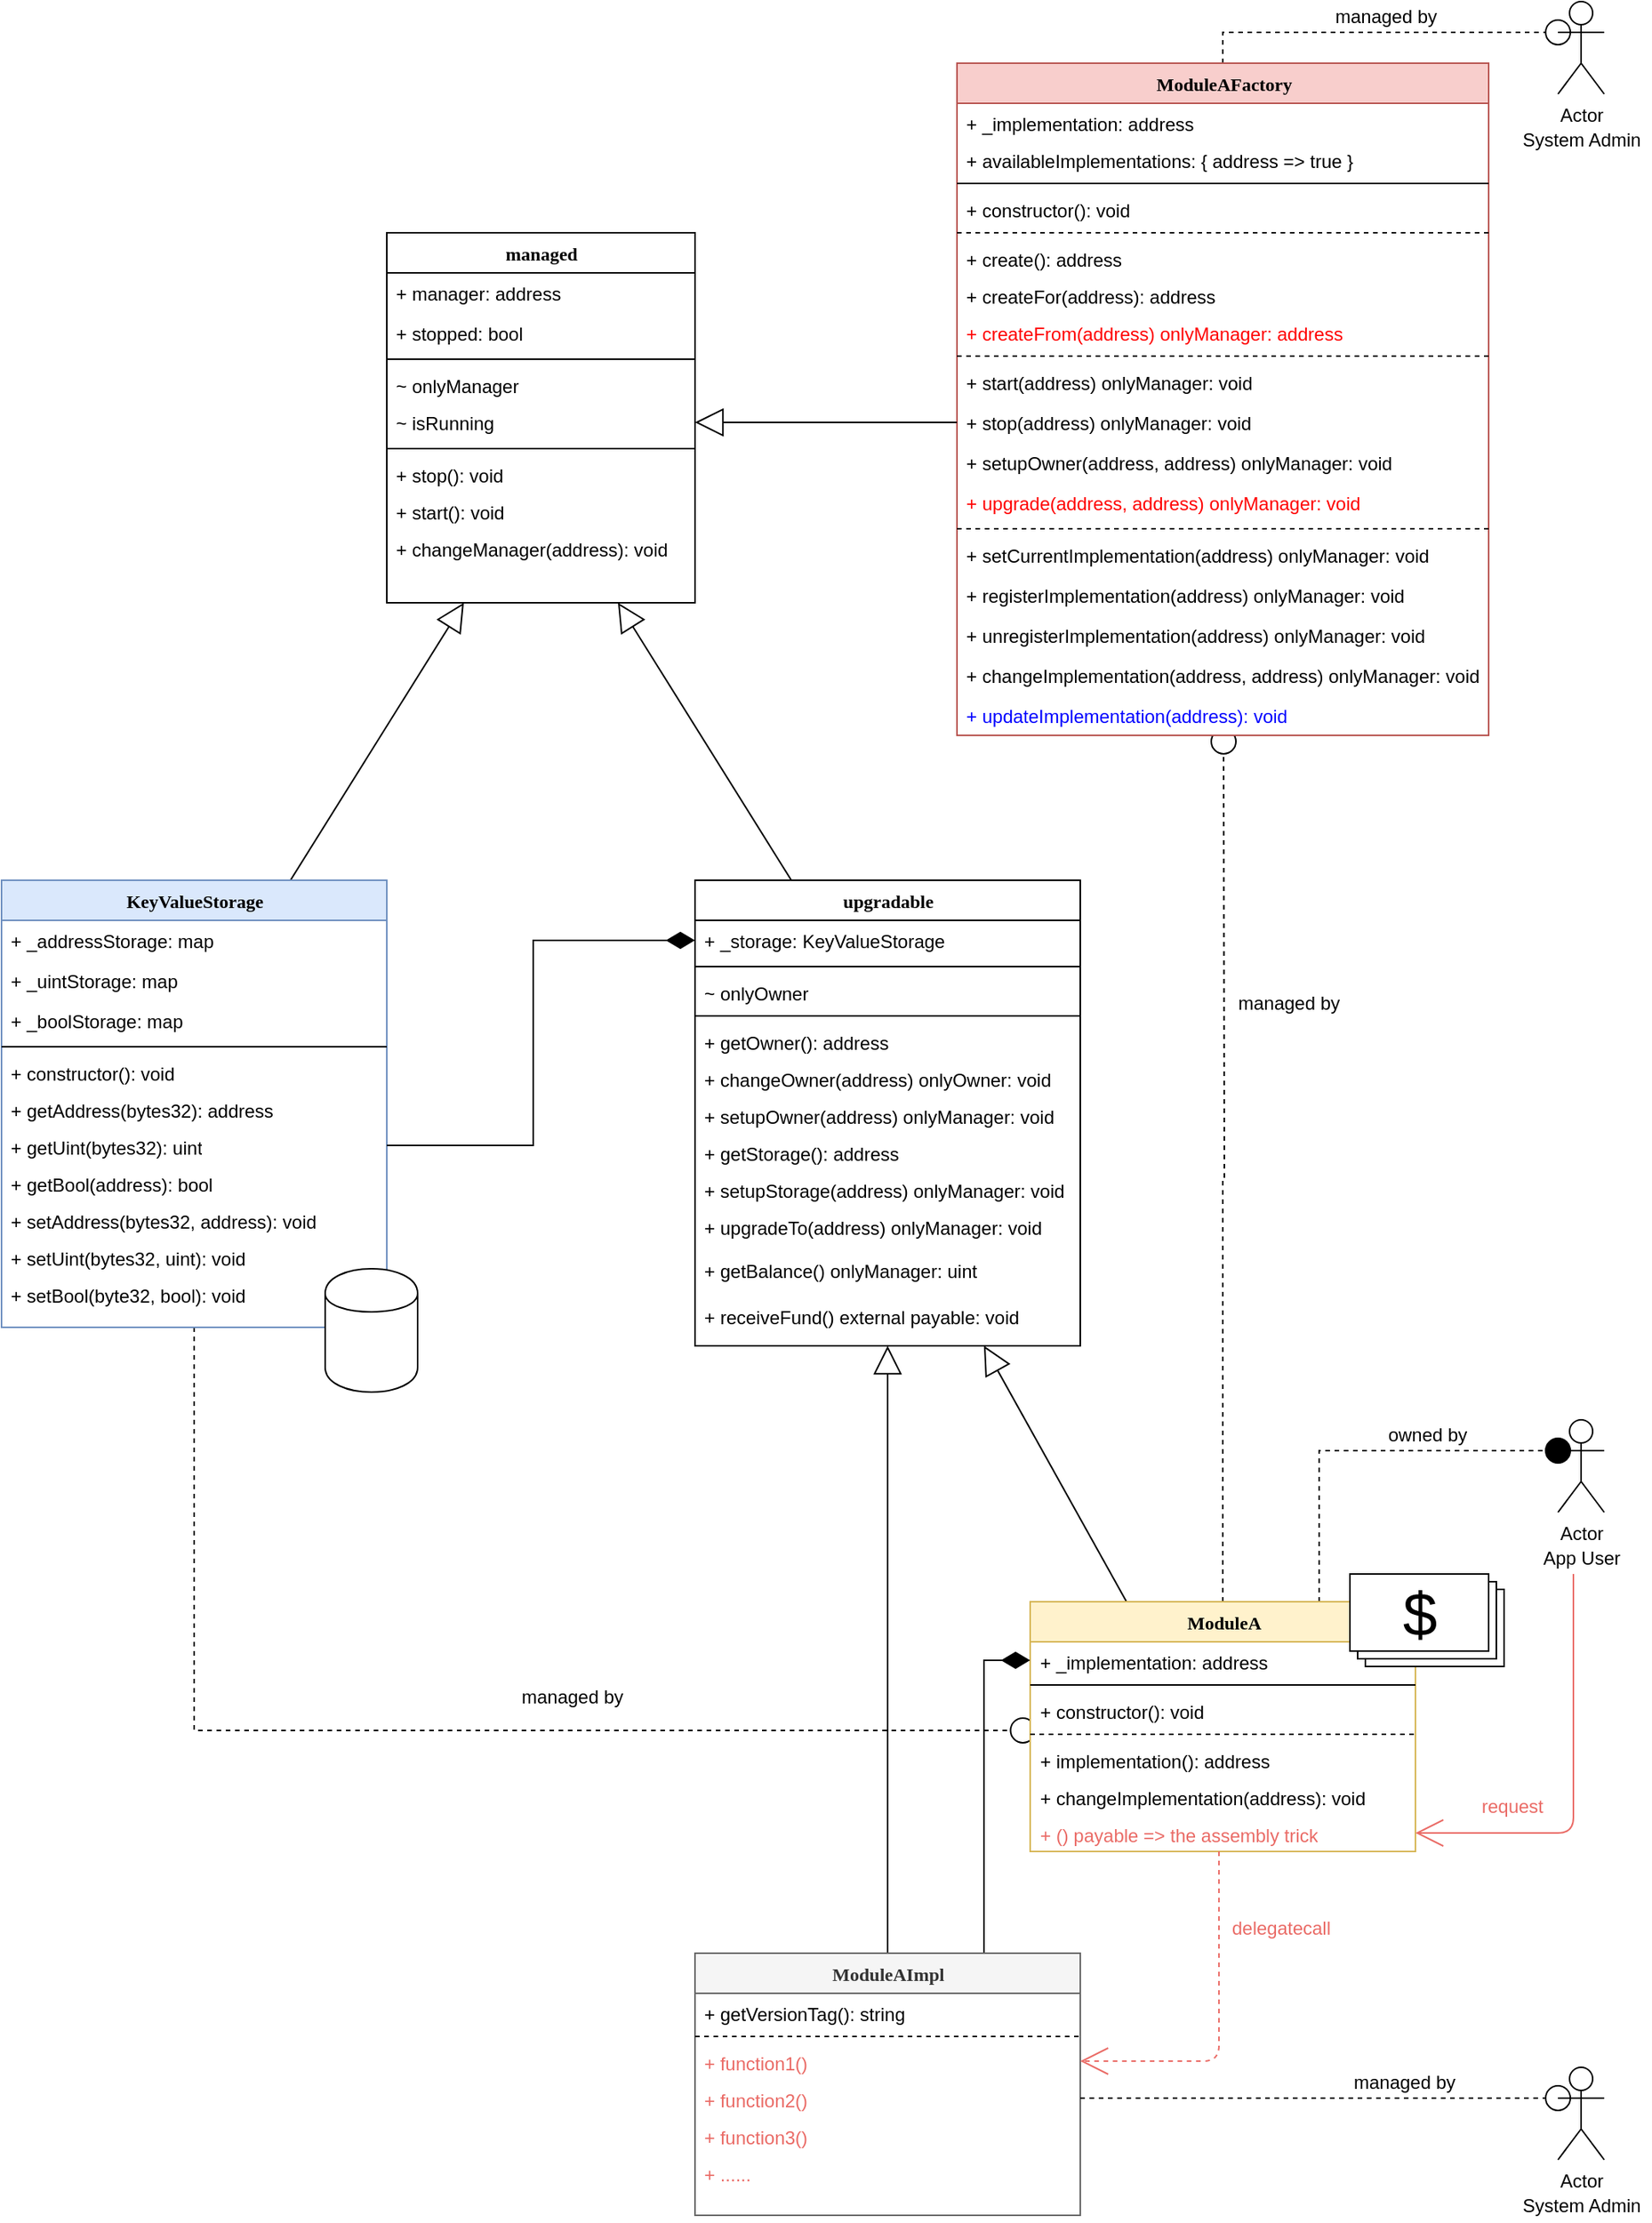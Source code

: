<mxfile version="12.8.4" type="device"><diagram name="Page-1" id="6133507b-19e7-1e82-6fc7-422aa6c4b21f"><mxGraphModel dx="962" dy="605" grid="1" gridSize="10" guides="1" tooltips="1" connect="1" arrows="1" fold="1" page="1" pageScale="1" pageWidth="1200" pageHeight="1920" background="#ffffff" math="0" shadow="0"><root><mxCell id="0"/><mxCell id="1" parent="0"/><mxCell id="78961159f06e98e8-17" value="managed" style="swimlane;html=1;fontStyle=1;align=center;verticalAlign=top;childLayout=stackLayout;horizontal=1;startSize=26;horizontalStack=0;resizeParent=1;resizeLast=0;collapsible=1;marginBottom=0;swimlaneFillColor=#ffffff;rounded=0;shadow=0;comic=0;labelBackgroundColor=none;strokeWidth=1;fillColor=none;fontFamily=Verdana;fontSize=12" parent="1" vertex="1"><mxGeometry x="320" y="230" width="200" height="240" as="geometry"/></mxCell><mxCell id="78961159f06e98e8-23" value="+ manager: address" style="text;html=1;strokeColor=none;fillColor=none;align=left;verticalAlign=top;spacingLeft=4;spacingRight=4;whiteSpace=wrap;overflow=hidden;rotatable=0;points=[[0,0.5],[1,0.5]];portConstraint=eastwest;" parent="78961159f06e98e8-17" vertex="1"><mxGeometry y="26" width="200" height="26" as="geometry"/></mxCell><mxCell id="78961159f06e98e8-24" value="+ stopped: bool" style="text;html=1;strokeColor=none;fillColor=none;align=left;verticalAlign=top;spacingLeft=4;spacingRight=4;whiteSpace=wrap;overflow=hidden;rotatable=0;points=[[0,0.5],[1,0.5]];portConstraint=eastwest;" parent="78961159f06e98e8-17" vertex="1"><mxGeometry y="52" width="200" height="26" as="geometry"/></mxCell><mxCell id="78961159f06e98e8-19" value="" style="line;html=1;strokeWidth=1;fillColor=none;align=left;verticalAlign=middle;spacingTop=-1;spacingLeft=3;spacingRight=3;rotatable=0;labelPosition=right;points=[];portConstraint=eastwest;" parent="78961159f06e98e8-17" vertex="1"><mxGeometry y="78" width="200" height="8" as="geometry"/></mxCell><mxCell id="78961159f06e98e8-27" value="~ onlyManager" style="text;html=1;strokeColor=none;fillColor=none;align=left;verticalAlign=top;spacingLeft=4;spacingRight=4;whiteSpace=wrap;overflow=hidden;rotatable=0;points=[[0,0.5],[1,0.5]];portConstraint=eastwest;" parent="78961159f06e98e8-17" vertex="1"><mxGeometry y="86" width="200" height="24" as="geometry"/></mxCell><mxCell id="7qbNIuw2mng26a40mgWC-1" value="~ isRunning" style="text;html=1;strokeColor=none;fillColor=none;align=left;verticalAlign=top;spacingLeft=4;spacingRight=4;whiteSpace=wrap;overflow=hidden;rotatable=0;points=[[0,0.5],[1,0.5]];portConstraint=eastwest;" parent="78961159f06e98e8-17" vertex="1"><mxGeometry y="110" width="200" height="26" as="geometry"/></mxCell><mxCell id="7qbNIuw2mng26a40mgWC-2" value="" style="line;html=1;strokeWidth=1;fillColor=none;align=left;verticalAlign=middle;spacingTop=-1;spacingLeft=3;spacingRight=3;rotatable=0;labelPosition=right;points=[];portConstraint=eastwest;" parent="78961159f06e98e8-17" vertex="1"><mxGeometry y="136" width="200" height="8" as="geometry"/></mxCell><mxCell id="7qbNIuw2mng26a40mgWC-4" value="+ stop(): void" style="text;html=1;strokeColor=none;fillColor=none;align=left;verticalAlign=top;spacingLeft=4;spacingRight=4;whiteSpace=wrap;overflow=hidden;rotatable=0;points=[[0,0.5],[1,0.5]];portConstraint=eastwest;" parent="78961159f06e98e8-17" vertex="1"><mxGeometry y="144" width="200" height="24" as="geometry"/></mxCell><mxCell id="7qbNIuw2mng26a40mgWC-5" value="+ start(): void" style="text;html=1;strokeColor=none;fillColor=none;align=left;verticalAlign=top;spacingLeft=4;spacingRight=4;whiteSpace=wrap;overflow=hidden;rotatable=0;points=[[0,0.5],[1,0.5]];portConstraint=eastwest;" parent="78961159f06e98e8-17" vertex="1"><mxGeometry y="168" width="200" height="24" as="geometry"/></mxCell><mxCell id="7qbNIuw2mng26a40mgWC-6" value="+ changeManager(address): void" style="text;html=1;strokeColor=none;fillColor=none;align=left;verticalAlign=top;spacingLeft=4;spacingRight=4;whiteSpace=wrap;overflow=hidden;rotatable=0;points=[[0,0.5],[1,0.5]];portConstraint=eastwest;" parent="78961159f06e98e8-17" vertex="1"><mxGeometry y="192" width="200" height="24" as="geometry"/></mxCell><mxCell id="7qbNIuw2mng26a40mgWC-26" style="edgeStyle=none;rounded=0;orthogonalLoop=1;jettySize=auto;html=1;exitX=0.25;exitY=0;exitDx=0;exitDy=0;entryX=0.75;entryY=1;entryDx=0;entryDy=0;startSize=16;endArrow=block;endFill=0;endSize=16;" parent="1" source="7qbNIuw2mng26a40mgWC-7" target="78961159f06e98e8-17" edge="1"><mxGeometry relative="1" as="geometry"/></mxCell><mxCell id="7qbNIuw2mng26a40mgWC-7" value="upgradable" style="swimlane;html=1;fontStyle=1;align=center;verticalAlign=top;childLayout=stackLayout;horizontal=1;startSize=26;horizontalStack=0;resizeParent=1;resizeLast=0;collapsible=1;marginBottom=0;swimlaneFillColor=#ffffff;rounded=0;shadow=0;comic=0;labelBackgroundColor=none;strokeWidth=1;fillColor=none;fontFamily=Verdana;fontSize=12" parent="1" vertex="1"><mxGeometry x="520" y="650" width="250" height="302" as="geometry"/></mxCell><mxCell id="7qbNIuw2mng26a40mgWC-8" value="+ _storage: KeyValueStorage" style="text;html=1;strokeColor=none;fillColor=none;align=left;verticalAlign=top;spacingLeft=4;spacingRight=4;whiteSpace=wrap;overflow=hidden;rotatable=0;points=[[0,0.5],[1,0.5]];portConstraint=eastwest;" parent="7qbNIuw2mng26a40mgWC-7" vertex="1"><mxGeometry y="26" width="250" height="26" as="geometry"/></mxCell><mxCell id="7qbNIuw2mng26a40mgWC-10" value="" style="line;html=1;strokeWidth=1;fillColor=none;align=left;verticalAlign=middle;spacingTop=-1;spacingLeft=3;spacingRight=3;rotatable=0;labelPosition=right;points=[];portConstraint=eastwest;" parent="7qbNIuw2mng26a40mgWC-7" vertex="1"><mxGeometry y="52" width="250" height="8" as="geometry"/></mxCell><mxCell id="7qbNIuw2mng26a40mgWC-11" value="~ onlyOwner" style="text;html=1;strokeColor=none;fillColor=none;align=left;verticalAlign=top;spacingLeft=4;spacingRight=4;whiteSpace=wrap;overflow=hidden;rotatable=0;points=[[0,0.5],[1,0.5]];portConstraint=eastwest;" parent="7qbNIuw2mng26a40mgWC-7" vertex="1"><mxGeometry y="60" width="250" height="24" as="geometry"/></mxCell><mxCell id="7qbNIuw2mng26a40mgWC-13" value="" style="line;html=1;strokeWidth=1;fillColor=none;align=left;verticalAlign=middle;spacingTop=-1;spacingLeft=3;spacingRight=3;rotatable=0;labelPosition=right;points=[];portConstraint=eastwest;" parent="7qbNIuw2mng26a40mgWC-7" vertex="1"><mxGeometry y="84" width="250" height="8" as="geometry"/></mxCell><mxCell id="7qbNIuw2mng26a40mgWC-14" value="+ getOwner(): address" style="text;html=1;strokeColor=none;fillColor=none;align=left;verticalAlign=top;spacingLeft=4;spacingRight=4;whiteSpace=wrap;overflow=hidden;rotatable=0;points=[[0,0.5],[1,0.5]];portConstraint=eastwest;" parent="7qbNIuw2mng26a40mgWC-7" vertex="1"><mxGeometry y="92" width="250" height="24" as="geometry"/></mxCell><mxCell id="7qbNIuw2mng26a40mgWC-15" value="+ changeOwner(address) onlyOwner: void" style="text;html=1;strokeColor=none;fillColor=none;align=left;verticalAlign=top;spacingLeft=4;spacingRight=4;whiteSpace=wrap;overflow=hidden;rotatable=0;points=[[0,0.5],[1,0.5]];portConstraint=eastwest;" parent="7qbNIuw2mng26a40mgWC-7" vertex="1"><mxGeometry y="116" width="250" height="24" as="geometry"/></mxCell><mxCell id="7qbNIuw2mng26a40mgWC-16" value="+ setupOwner(address) onlyManager: void" style="text;html=1;strokeColor=none;fillColor=none;align=left;verticalAlign=top;spacingLeft=4;spacingRight=4;whiteSpace=wrap;overflow=hidden;rotatable=0;points=[[0,0.5],[1,0.5]];portConstraint=eastwest;" parent="7qbNIuw2mng26a40mgWC-7" vertex="1"><mxGeometry y="140" width="250" height="24" as="geometry"/></mxCell><mxCell id="7qbNIuw2mng26a40mgWC-53" value="+ getStorage(): address" style="text;html=1;strokeColor=none;fillColor=none;align=left;verticalAlign=top;spacingLeft=4;spacingRight=4;whiteSpace=wrap;overflow=hidden;rotatable=0;points=[[0,0.5],[1,0.5]];portConstraint=eastwest;" parent="7qbNIuw2mng26a40mgWC-7" vertex="1"><mxGeometry y="164" width="250" height="24" as="geometry"/></mxCell><mxCell id="7qbNIuw2mng26a40mgWC-90" value="+ setupStorage(address) onlyManager: void" style="text;html=1;strokeColor=none;fillColor=none;align=left;verticalAlign=top;spacingLeft=4;spacingRight=4;whiteSpace=wrap;overflow=hidden;rotatable=0;points=[[0,0.5],[1,0.5]];portConstraint=eastwest;" parent="7qbNIuw2mng26a40mgWC-7" vertex="1"><mxGeometry y="188" width="250" height="24" as="geometry"/></mxCell><mxCell id="7qbNIuw2mng26a40mgWC-54" value="+ upgradeTo(address) onlyManager: void" style="text;html=1;strokeColor=none;fillColor=none;align=left;verticalAlign=top;spacingLeft=4;spacingRight=4;whiteSpace=wrap;overflow=hidden;rotatable=0;points=[[0,0.5],[1,0.5]];portConstraint=eastwest;" parent="7qbNIuw2mng26a40mgWC-7" vertex="1"><mxGeometry y="212" width="250" height="28" as="geometry"/></mxCell><mxCell id="7qbNIuw2mng26a40mgWC-91" value="+ getBalance() onlyManager: uint" style="text;html=1;strokeColor=none;fillColor=none;align=left;verticalAlign=top;spacingLeft=4;spacingRight=4;whiteSpace=wrap;overflow=hidden;rotatable=0;points=[[0,0.5],[1,0.5]];portConstraint=eastwest;" parent="7qbNIuw2mng26a40mgWC-7" vertex="1"><mxGeometry y="240" width="250" height="30" as="geometry"/></mxCell><mxCell id="7qbNIuw2mng26a40mgWC-92" value="+ receiveFund() external payable: void" style="text;html=1;strokeColor=none;fillColor=none;align=left;verticalAlign=top;spacingLeft=4;spacingRight=4;whiteSpace=wrap;overflow=hidden;rotatable=0;points=[[0,0.5],[1,0.5]];portConstraint=eastwest;" parent="7qbNIuw2mng26a40mgWC-7" vertex="1"><mxGeometry y="270" width="250" height="32" as="geometry"/></mxCell><mxCell id="7qbNIuw2mng26a40mgWC-25" style="rounded=0;orthogonalLoop=1;jettySize=auto;html=1;exitX=0.75;exitY=0;exitDx=0;exitDy=0;entryX=0.25;entryY=1;entryDx=0;entryDy=0;endArrow=block;endFill=0;endSize=16;startSize=16;" parent="1" source="7qbNIuw2mng26a40mgWC-17" target="78961159f06e98e8-17" edge="1"><mxGeometry relative="1" as="geometry"/></mxCell><mxCell id="7qbNIuw2mng26a40mgWC-67" style="edgeStyle=orthogonalEdgeStyle;rounded=0;orthogonalLoop=1;jettySize=auto;html=1;entryX=-0.019;entryY=1.061;entryDx=0;entryDy=0;startArrow=none;startFill=0;startSize=16;endArrow=oval;endFill=0;endSize=16;fontColor=#EA6B66;exitX=0.5;exitY=1;exitDx=0;exitDy=0;dashed=1;entryPerimeter=0;" parent="1" source="7qbNIuw2mng26a40mgWC-17" target="7qbNIuw2mng26a40mgWC-36" edge="1"><mxGeometry relative="1" as="geometry"><mxPoint x="170" y="977" as="sourcePoint"/></mxGeometry></mxCell><mxCell id="7qbNIuw2mng26a40mgWC-17" value="KeyValueStorage" style="swimlane;html=1;fontStyle=1;align=center;verticalAlign=top;childLayout=stackLayout;horizontal=1;startSize=26;horizontalStack=0;resizeParent=1;resizeLast=0;collapsible=1;marginBottom=0;swimlaneFillColor=#ffffff;rounded=0;shadow=0;comic=0;labelBackgroundColor=none;strokeWidth=1;fillColor=#dae8fc;fontFamily=Verdana;fontSize=12;strokeColor=#6c8ebf;" parent="1" vertex="1"><mxGeometry x="70" y="650" width="250" height="290" as="geometry"/></mxCell><mxCell id="7qbNIuw2mng26a40mgWC-18" value="+ _addressStorage: map" style="text;html=1;strokeColor=none;fillColor=none;align=left;verticalAlign=top;spacingLeft=4;spacingRight=4;whiteSpace=wrap;overflow=hidden;rotatable=0;points=[[0,0.5],[1,0.5]];portConstraint=eastwest;" parent="7qbNIuw2mng26a40mgWC-17" vertex="1"><mxGeometry y="26" width="250" height="26" as="geometry"/></mxCell><mxCell id="7qbNIuw2mng26a40mgWC-27" value="+ _uintStorage: map" style="text;html=1;strokeColor=none;fillColor=none;align=left;verticalAlign=top;spacingLeft=4;spacingRight=4;whiteSpace=wrap;overflow=hidden;rotatable=0;points=[[0,0.5],[1,0.5]];portConstraint=eastwest;" parent="7qbNIuw2mng26a40mgWC-17" vertex="1"><mxGeometry y="52" width="250" height="26" as="geometry"/></mxCell><mxCell id="7qbNIuw2mng26a40mgWC-28" value="+ _boolStorage: map" style="text;html=1;strokeColor=none;fillColor=none;align=left;verticalAlign=top;spacingLeft=4;spacingRight=4;whiteSpace=wrap;overflow=hidden;rotatable=0;points=[[0,0.5],[1,0.5]];portConstraint=eastwest;" parent="7qbNIuw2mng26a40mgWC-17" vertex="1"><mxGeometry y="78" width="250" height="26" as="geometry"/></mxCell><mxCell id="7qbNIuw2mng26a40mgWC-19" value="" style="line;html=1;strokeWidth=1;fillColor=none;align=left;verticalAlign=middle;spacingTop=-1;spacingLeft=3;spacingRight=3;rotatable=0;labelPosition=right;points=[];portConstraint=eastwest;" parent="7qbNIuw2mng26a40mgWC-17" vertex="1"><mxGeometry y="104" width="250" height="8" as="geometry"/></mxCell><mxCell id="7qbNIuw2mng26a40mgWC-89" value="+ constructor(): void" style="text;html=1;strokeColor=none;fillColor=none;align=left;verticalAlign=top;spacingLeft=4;spacingRight=4;whiteSpace=wrap;overflow=hidden;rotatable=0;points=[[0,0.5],[1,0.5]];portConstraint=eastwest;" parent="7qbNIuw2mng26a40mgWC-17" vertex="1"><mxGeometry y="112" width="250" height="24" as="geometry"/></mxCell><mxCell id="7qbNIuw2mng26a40mgWC-22" value="+ getAddress(bytes32): address" style="text;html=1;strokeColor=none;fillColor=none;align=left;verticalAlign=top;spacingLeft=4;spacingRight=4;whiteSpace=wrap;overflow=hidden;rotatable=0;points=[[0,0.5],[1,0.5]];portConstraint=eastwest;" parent="7qbNIuw2mng26a40mgWC-17" vertex="1"><mxGeometry y="136" width="250" height="24" as="geometry"/></mxCell><mxCell id="7qbNIuw2mng26a40mgWC-23" value="+ getUint(bytes32): uint" style="text;html=1;strokeColor=none;fillColor=none;align=left;verticalAlign=top;spacingLeft=4;spacingRight=4;whiteSpace=wrap;overflow=hidden;rotatable=0;points=[[0,0.5],[1,0.5]];portConstraint=eastwest;" parent="7qbNIuw2mng26a40mgWC-17" vertex="1"><mxGeometry y="160" width="250" height="24" as="geometry"/></mxCell><mxCell id="7qbNIuw2mng26a40mgWC-24" value="+ getBool(address): bool" style="text;html=1;strokeColor=none;fillColor=none;align=left;verticalAlign=top;spacingLeft=4;spacingRight=4;whiteSpace=wrap;overflow=hidden;rotatable=0;points=[[0,0.5],[1,0.5]];portConstraint=eastwest;" parent="7qbNIuw2mng26a40mgWC-17" vertex="1"><mxGeometry y="184" width="250" height="24" as="geometry"/></mxCell><mxCell id="7qbNIuw2mng26a40mgWC-29" value="+ setAddress(bytes32, address): void" style="text;html=1;strokeColor=none;fillColor=none;align=left;verticalAlign=top;spacingLeft=4;spacingRight=4;whiteSpace=wrap;overflow=hidden;rotatable=0;points=[[0,0.5],[1,0.5]];portConstraint=eastwest;" parent="7qbNIuw2mng26a40mgWC-17" vertex="1"><mxGeometry y="208" width="250" height="24" as="geometry"/></mxCell><mxCell id="7qbNIuw2mng26a40mgWC-30" value="+ setUint(bytes32, uint): void" style="text;html=1;strokeColor=none;fillColor=none;align=left;verticalAlign=top;spacingLeft=4;spacingRight=4;whiteSpace=wrap;overflow=hidden;rotatable=0;points=[[0,0.5],[1,0.5]];portConstraint=eastwest;" parent="7qbNIuw2mng26a40mgWC-17" vertex="1"><mxGeometry y="232" width="250" height="24" as="geometry"/></mxCell><mxCell id="7qbNIuw2mng26a40mgWC-31" value="+ setBool(byte32, bool): void" style="text;html=1;strokeColor=none;fillColor=none;align=left;verticalAlign=top;spacingLeft=4;spacingRight=4;whiteSpace=wrap;overflow=hidden;rotatable=0;points=[[0,0.5],[1,0.5]];portConstraint=eastwest;" parent="7qbNIuw2mng26a40mgWC-17" vertex="1"><mxGeometry y="256" width="250" height="28" as="geometry"/></mxCell><mxCell id="7qbNIuw2mng26a40mgWC-32" style="edgeStyle=orthogonalEdgeStyle;rounded=0;orthogonalLoop=1;jettySize=auto;html=1;exitX=0;exitY=0.5;exitDx=0;exitDy=0;entryX=1;entryY=0.5;entryDx=0;entryDy=0;startSize=16;endArrow=none;endFill=0;endSize=16;startArrow=diamondThin;startFill=1;" parent="1" source="7qbNIuw2mng26a40mgWC-8" target="7qbNIuw2mng26a40mgWC-23" edge="1"><mxGeometry relative="1" as="geometry"/></mxCell><mxCell id="7qbNIuw2mng26a40mgWC-41" style="rounded=0;orthogonalLoop=1;jettySize=auto;html=1;exitX=0.25;exitY=0;exitDx=0;exitDy=0;entryX=0.75;entryY=1;entryDx=0;entryDy=0;startSize=16;endArrow=block;endFill=0;endSize=16;" parent="1" source="7qbNIuw2mng26a40mgWC-33" target="7qbNIuw2mng26a40mgWC-7" edge="1"><mxGeometry relative="1" as="geometry"/></mxCell><mxCell id="7qbNIuw2mng26a40mgWC-68" style="edgeStyle=orthogonalEdgeStyle;rounded=0;orthogonalLoop=1;jettySize=auto;html=1;exitX=0.5;exitY=0;exitDx=0;exitDy=0;dashed=1;startArrow=none;startFill=0;startSize=16;endArrow=oval;endFill=0;endSize=16;fontColor=#EA6B66;" parent="1" source="7qbNIuw2mng26a40mgWC-33" edge="1"><mxGeometry relative="1" as="geometry"><mxPoint x="863" y="560" as="targetPoint"/></mxGeometry></mxCell><mxCell id="7qbNIuw2mng26a40mgWC-78" style="edgeStyle=orthogonalEdgeStyle;rounded=0;orthogonalLoop=1;jettySize=auto;html=1;exitX=0.75;exitY=0;exitDx=0;exitDy=0;entryX=0;entryY=0.333;entryDx=0;entryDy=0;entryPerimeter=0;dashed=1;startArrow=none;startFill=0;startSize=16;endArrow=oval;endFill=1;endSize=16;fontColor=#000000;" parent="1" source="7qbNIuw2mng26a40mgWC-33" target="7qbNIuw2mng26a40mgWC-77" edge="1"><mxGeometry relative="1" as="geometry"/></mxCell><mxCell id="7qbNIuw2mng26a40mgWC-33" value="ModuleA" style="swimlane;html=1;fontStyle=1;align=center;verticalAlign=top;childLayout=stackLayout;horizontal=1;startSize=26;horizontalStack=0;resizeParent=1;resizeLast=0;collapsible=1;marginBottom=0;swimlaneFillColor=#ffffff;rounded=0;shadow=0;comic=0;labelBackgroundColor=none;strokeWidth=1;fillColor=#fff2cc;fontFamily=Verdana;fontSize=12;strokeColor=#d6b656;" parent="1" vertex="1"><mxGeometry x="737.5" y="1118" width="250" height="162" as="geometry"/></mxCell><mxCell id="vvS4xL7TsBpJ50moL3W9-20" value="+ _implementation: address" style="text;html=1;strokeColor=none;fillColor=none;align=left;verticalAlign=top;spacingLeft=4;spacingRight=4;whiteSpace=wrap;overflow=hidden;rotatable=0;points=[[0,0.5],[1,0.5]];portConstraint=eastwest;" parent="7qbNIuw2mng26a40mgWC-33" vertex="1"><mxGeometry y="26" width="250" height="24" as="geometry"/></mxCell><mxCell id="vvS4xL7TsBpJ50moL3W9-21" value="" style="line;html=1;strokeWidth=1;fillColor=none;align=left;verticalAlign=middle;spacingTop=-1;spacingLeft=3;spacingRight=3;rotatable=0;labelPosition=right;points=[];portConstraint=eastwest;" parent="7qbNIuw2mng26a40mgWC-33" vertex="1"><mxGeometry y="50" width="250" height="8" as="geometry"/></mxCell><mxCell id="7qbNIuw2mng26a40mgWC-36" value="+ constructor(): void" style="text;html=1;strokeColor=none;fillColor=none;align=left;verticalAlign=top;spacingLeft=4;spacingRight=4;whiteSpace=wrap;overflow=hidden;rotatable=0;points=[[0,0.5],[1,0.5]];portConstraint=eastwest;" parent="7qbNIuw2mng26a40mgWC-33" vertex="1"><mxGeometry y="58" width="250" height="24" as="geometry"/></mxCell><mxCell id="7qbNIuw2mng26a40mgWC-37" value="" style="line;html=1;strokeWidth=1;fillColor=none;align=left;verticalAlign=middle;spacingTop=-1;spacingLeft=3;spacingRight=3;rotatable=0;labelPosition=right;points=[];portConstraint=eastwest;dashed=1;" parent="7qbNIuw2mng26a40mgWC-33" vertex="1"><mxGeometry y="82" width="250" height="8" as="geometry"/></mxCell><mxCell id="7qbNIuw2mng26a40mgWC-38" value="+ implementation(): address" style="text;html=1;strokeColor=none;fillColor=none;align=left;verticalAlign=top;spacingLeft=4;spacingRight=4;whiteSpace=wrap;overflow=hidden;rotatable=0;points=[[0,0.5],[1,0.5]];portConstraint=eastwest;fontColor=#000000;" parent="7qbNIuw2mng26a40mgWC-33" vertex="1"><mxGeometry y="90" width="250" height="24" as="geometry"/></mxCell><mxCell id="7qbNIuw2mng26a40mgWC-39" value="+ changeImplementation(address): void" style="text;html=1;strokeColor=none;fillColor=none;align=left;verticalAlign=top;spacingLeft=4;spacingRight=4;whiteSpace=wrap;overflow=hidden;rotatable=0;points=[[0,0.5],[1,0.5]];portConstraint=eastwest;fontColor=#000000;" parent="7qbNIuw2mng26a40mgWC-33" vertex="1"><mxGeometry y="114" width="250" height="24" as="geometry"/></mxCell><mxCell id="7qbNIuw2mng26a40mgWC-40" value="+ () payable =&amp;gt; the assembly trick" style="text;html=1;strokeColor=none;fillColor=none;align=left;verticalAlign=top;spacingLeft=4;spacingRight=4;whiteSpace=wrap;overflow=hidden;rotatable=0;points=[[0,0.5],[1,0.5]];portConstraint=eastwest;fontColor=#EA6B66;" parent="7qbNIuw2mng26a40mgWC-33" vertex="1"><mxGeometry y="138" width="250" height="24" as="geometry"/></mxCell><mxCell id="vvS4xL7TsBpJ50moL3W9-17" style="edgeStyle=orthogonalEdgeStyle;rounded=0;orthogonalLoop=1;jettySize=auto;html=1;exitX=0.5;exitY=0;exitDx=0;exitDy=0;entryX=0.5;entryY=1;entryDx=0;entryDy=0;fontColor=#000000;endArrow=block;endFill=0;endSize=16;startSize=16;" parent="1" source="vvS4xL7TsBpJ50moL3W9-1" target="7qbNIuw2mng26a40mgWC-7" edge="1"><mxGeometry relative="1" as="geometry"/></mxCell><mxCell id="vvS4xL7TsBpJ50moL3W9-22" style="edgeStyle=orthogonalEdgeStyle;rounded=0;orthogonalLoop=1;jettySize=auto;html=1;exitX=0.75;exitY=0;exitDx=0;exitDy=0;startArrow=none;startFill=0;startSize=16;endArrow=diamondThin;endFill=1;endSize=16;fontColor=#000000;" parent="1" source="vvS4xL7TsBpJ50moL3W9-1" target="vvS4xL7TsBpJ50moL3W9-20" edge="1"><mxGeometry relative="1" as="geometry"/></mxCell><mxCell id="vvS4xL7TsBpJ50moL3W9-1" value="ModuleAImpl" style="swimlane;html=1;fontStyle=1;align=center;verticalAlign=top;childLayout=stackLayout;horizontal=1;startSize=26;horizontalStack=0;resizeParent=1;resizeLast=0;collapsible=1;marginBottom=0;swimlaneFillColor=#ffffff;rounded=0;shadow=0;comic=0;labelBackgroundColor=none;strokeWidth=1;fillColor=#f5f5f5;fontFamily=Verdana;fontSize=12;strokeColor=#666666;fontColor=#333333;" parent="1" vertex="1"><mxGeometry x="520" y="1346" width="250" height="170" as="geometry"/></mxCell><mxCell id="vvS4xL7TsBpJ50moL3W9-2" value="+ getVersionTag(): string" style="text;html=1;strokeColor=none;fillColor=none;align=left;verticalAlign=top;spacingLeft=4;spacingRight=4;whiteSpace=wrap;overflow=hidden;rotatable=0;points=[[0,0.5],[1,0.5]];portConstraint=eastwest;" parent="vvS4xL7TsBpJ50moL3W9-1" vertex="1"><mxGeometry y="26" width="250" height="24" as="geometry"/></mxCell><mxCell id="vvS4xL7TsBpJ50moL3W9-3" value="" style="line;html=1;strokeWidth=1;fillColor=none;align=left;verticalAlign=middle;spacingTop=-1;spacingLeft=3;spacingRight=3;rotatable=0;labelPosition=right;points=[];portConstraint=eastwest;dashed=1;" parent="vvS4xL7TsBpJ50moL3W9-1" vertex="1"><mxGeometry y="50" width="250" height="8" as="geometry"/></mxCell><mxCell id="vvS4xL7TsBpJ50moL3W9-4" value="+ function1()" style="text;html=1;strokeColor=none;fillColor=none;align=left;verticalAlign=top;spacingLeft=4;spacingRight=4;whiteSpace=wrap;overflow=hidden;rotatable=0;points=[[0,0.5],[1,0.5]];portConstraint=eastwest;fontColor=#EA6B66;" parent="vvS4xL7TsBpJ50moL3W9-1" vertex="1"><mxGeometry y="58" width="250" height="24" as="geometry"/></mxCell><mxCell id="vvS4xL7TsBpJ50moL3W9-5" value="+ function2()" style="text;html=1;strokeColor=none;fillColor=none;align=left;verticalAlign=top;spacingLeft=4;spacingRight=4;whiteSpace=wrap;overflow=hidden;rotatable=0;points=[[0,0.5],[1,0.5]];portConstraint=eastwest;fontColor=#EA6B66;" parent="vvS4xL7TsBpJ50moL3W9-1" vertex="1"><mxGeometry y="82" width="250" height="24" as="geometry"/></mxCell><mxCell id="vvS4xL7TsBpJ50moL3W9-6" value="+ function3()" style="text;html=1;strokeColor=none;fillColor=none;align=left;verticalAlign=top;spacingLeft=4;spacingRight=4;whiteSpace=wrap;overflow=hidden;rotatable=0;points=[[0,0.5],[1,0.5]];portConstraint=eastwest;fontColor=#EA6B66;" parent="vvS4xL7TsBpJ50moL3W9-1" vertex="1"><mxGeometry y="106" width="250" height="24" as="geometry"/></mxCell><mxCell id="vvS4xL7TsBpJ50moL3W9-19" value="+ ......" style="text;html=1;strokeColor=none;fillColor=none;align=left;verticalAlign=top;spacingLeft=4;spacingRight=4;whiteSpace=wrap;overflow=hidden;rotatable=0;points=[[0,0.5],[1,0.5]];portConstraint=eastwest;fontColor=#EA6B66;" parent="vvS4xL7TsBpJ50moL3W9-1" vertex="1"><mxGeometry y="130" width="250" height="24" as="geometry"/></mxCell><mxCell id="7qbNIuw2mng26a40mgWC-73" style="edgeStyle=orthogonalEdgeStyle;rounded=0;orthogonalLoop=1;jettySize=auto;html=1;exitX=0.5;exitY=0;exitDx=0;exitDy=0;entryX=0;entryY=0.333;entryDx=0;entryDy=0;entryPerimeter=0;dashed=1;startArrow=none;startFill=0;startSize=16;endArrow=oval;endFill=0;endSize=16;fontColor=#000000;" parent="1" source="7qbNIuw2mng26a40mgWC-43" target="7qbNIuw2mng26a40mgWC-71" edge="1"><mxGeometry relative="1" as="geometry"/></mxCell><mxCell id="7qbNIuw2mng26a40mgWC-43" value="ModuleAFactory&lt;br&gt;" style="swimlane;html=1;fontStyle=1;align=center;verticalAlign=top;childLayout=stackLayout;horizontal=1;startSize=26;horizontalStack=0;resizeParent=1;resizeLast=0;collapsible=1;marginBottom=0;swimlaneFillColor=#ffffff;rounded=0;shadow=0;comic=0;labelBackgroundColor=none;strokeWidth=1;fillColor=#f8cecc;fontFamily=Verdana;fontSize=12;strokeColor=#b85450;" parent="1" vertex="1"><mxGeometry x="690" y="120" width="345" height="436" as="geometry"/></mxCell><mxCell id="7qbNIuw2mng26a40mgWC-82" value="+ _implementation: address" style="text;html=1;strokeColor=none;fillColor=none;align=left;verticalAlign=top;spacingLeft=4;spacingRight=4;whiteSpace=wrap;overflow=hidden;rotatable=0;points=[[0,0.5],[1,0.5]];portConstraint=eastwest;" parent="7qbNIuw2mng26a40mgWC-43" vertex="1"><mxGeometry y="26" width="345" height="24" as="geometry"/></mxCell><mxCell id="SHvNW2Y_SCCN0GxtP_42-2" value="+ availableImplementations: { address =&amp;gt; true }" style="text;html=1;strokeColor=none;fillColor=none;align=left;verticalAlign=top;spacingLeft=4;spacingRight=4;whiteSpace=wrap;overflow=hidden;rotatable=0;points=[[0,0.5],[1,0.5]];portConstraint=eastwest;" vertex="1" parent="7qbNIuw2mng26a40mgWC-43"><mxGeometry y="50" width="345" height="24" as="geometry"/></mxCell><mxCell id="SHvNW2Y_SCCN0GxtP_42-3" value="" style="line;html=1;strokeWidth=1;fillColor=none;align=left;verticalAlign=middle;spacingTop=-1;spacingLeft=3;spacingRight=3;rotatable=0;labelPosition=right;points=[];portConstraint=eastwest;" vertex="1" parent="7qbNIuw2mng26a40mgWC-43"><mxGeometry y="74" width="345" height="8" as="geometry"/></mxCell><mxCell id="SHvNW2Y_SCCN0GxtP_42-1" value="+ constructor(): void" style="text;html=1;strokeColor=none;fillColor=none;align=left;verticalAlign=top;spacingLeft=4;spacingRight=4;whiteSpace=wrap;overflow=hidden;rotatable=0;points=[[0,0.5],[1,0.5]];portConstraint=eastwest;" vertex="1" parent="7qbNIuw2mng26a40mgWC-43"><mxGeometry y="82" width="345" height="24" as="geometry"/></mxCell><mxCell id="7qbNIuw2mng26a40mgWC-83" value="" style="line;html=1;strokeWidth=1;fillColor=none;align=left;verticalAlign=middle;spacingTop=-1;spacingLeft=3;spacingRight=3;rotatable=0;labelPosition=right;points=[];portConstraint=eastwest;dashed=1;" parent="7qbNIuw2mng26a40mgWC-43" vertex="1"><mxGeometry y="106" width="345" height="8" as="geometry"/></mxCell><mxCell id="vvS4xL7TsBpJ50moL3W9-8" value="+ create(): address" style="text;html=1;strokeColor=none;fillColor=none;align=left;verticalAlign=top;spacingLeft=4;spacingRight=4;whiteSpace=wrap;overflow=hidden;rotatable=0;points=[[0,0.5],[1,0.5]];portConstraint=eastwest;" parent="7qbNIuw2mng26a40mgWC-43" vertex="1"><mxGeometry y="114" width="345" height="24" as="geometry"/></mxCell><mxCell id="7qbNIuw2mng26a40mgWC-46" value="+ createFor(address): address" style="text;html=1;strokeColor=none;fillColor=none;align=left;verticalAlign=top;spacingLeft=4;spacingRight=4;whiteSpace=wrap;overflow=hidden;rotatable=0;points=[[0,0.5],[1,0.5]];portConstraint=eastwest;" parent="7qbNIuw2mng26a40mgWC-43" vertex="1"><mxGeometry y="138" width="345" height="24" as="geometry"/></mxCell><mxCell id="7qbNIuw2mng26a40mgWC-47" value="+ createFrom(address) onlyManager: address" style="text;html=1;strokeColor=none;fillColor=none;align=left;verticalAlign=top;spacingLeft=4;spacingRight=4;whiteSpace=wrap;overflow=hidden;rotatable=0;points=[[0,0.5],[1,0.5]];portConstraint=eastwest;fontColor=#FF0000;" parent="7qbNIuw2mng26a40mgWC-43" vertex="1"><mxGeometry y="162" width="345" height="24" as="geometry"/></mxCell><mxCell id="7qbNIuw2mng26a40mgWC-84" value="" style="line;html=1;strokeWidth=1;fillColor=none;align=left;verticalAlign=middle;spacingTop=-1;spacingLeft=3;spacingRight=3;rotatable=0;labelPosition=right;points=[];portConstraint=eastwest;dashed=1;" parent="7qbNIuw2mng26a40mgWC-43" vertex="1"><mxGeometry y="186" width="345" height="8" as="geometry"/></mxCell><mxCell id="7qbNIuw2mng26a40mgWC-85" value="+ start(address) onlyManager: void" style="text;html=1;strokeColor=none;fillColor=none;align=left;verticalAlign=top;spacingLeft=4;spacingRight=4;whiteSpace=wrap;overflow=hidden;rotatable=0;points=[[0,0.5],[1,0.5]];portConstraint=eastwest;" parent="7qbNIuw2mng26a40mgWC-43" vertex="1"><mxGeometry y="194" width="345" height="26" as="geometry"/></mxCell><mxCell id="7qbNIuw2mng26a40mgWC-86" value="+ stop(address) onlyManager: void" style="text;html=1;strokeColor=none;fillColor=none;align=left;verticalAlign=top;spacingLeft=4;spacingRight=4;whiteSpace=wrap;overflow=hidden;rotatable=0;points=[[0,0.5],[1,0.5]];portConstraint=eastwest;" parent="7qbNIuw2mng26a40mgWC-43" vertex="1"><mxGeometry y="220" width="345" height="26" as="geometry"/></mxCell><mxCell id="7qbNIuw2mng26a40mgWC-87" value="+ setupOwner(address, address) onlyManager: void" style="text;html=1;strokeColor=none;fillColor=none;align=left;verticalAlign=top;spacingLeft=4;spacingRight=4;whiteSpace=wrap;overflow=hidden;rotatable=0;points=[[0,0.5],[1,0.5]];portConstraint=eastwest;" parent="7qbNIuw2mng26a40mgWC-43" vertex="1"><mxGeometry y="246" width="345" height="26" as="geometry"/></mxCell><mxCell id="7qbNIuw2mng26a40mgWC-88" value="+ upgrade(address, address) onlyManager: void" style="text;html=1;strokeColor=none;fillColor=none;align=left;verticalAlign=top;spacingLeft=4;spacingRight=4;whiteSpace=wrap;overflow=hidden;rotatable=0;points=[[0,0.5],[1,0.5]];portConstraint=eastwest;fontColor=#FF0000;" parent="7qbNIuw2mng26a40mgWC-43" vertex="1"><mxGeometry y="272" width="345" height="26" as="geometry"/></mxCell><mxCell id="SHvNW2Y_SCCN0GxtP_42-4" value="" style="line;html=1;strokeWidth=1;fillColor=none;align=left;verticalAlign=middle;spacingTop=-1;spacingLeft=3;spacingRight=3;rotatable=0;labelPosition=right;points=[];portConstraint=eastwest;dashed=1;" vertex="1" parent="7qbNIuw2mng26a40mgWC-43"><mxGeometry y="298" width="345" height="8" as="geometry"/></mxCell><mxCell id="SHvNW2Y_SCCN0GxtP_42-5" value="+ setCurrentImplementation(address) onlyManager: void" style="text;html=1;strokeColor=none;fillColor=none;align=left;verticalAlign=top;spacingLeft=4;spacingRight=4;whiteSpace=wrap;overflow=hidden;rotatable=0;points=[[0,0.5],[1,0.5]];portConstraint=eastwest;" vertex="1" parent="7qbNIuw2mng26a40mgWC-43"><mxGeometry y="306" width="345" height="26" as="geometry"/></mxCell><mxCell id="SHvNW2Y_SCCN0GxtP_42-6" value="+ registerImplementation(address) onlyManager: void" style="text;html=1;strokeColor=none;fillColor=none;align=left;verticalAlign=top;spacingLeft=4;spacingRight=4;whiteSpace=wrap;overflow=hidden;rotatable=0;points=[[0,0.5],[1,0.5]];portConstraint=eastwest;" vertex="1" parent="7qbNIuw2mng26a40mgWC-43"><mxGeometry y="332" width="345" height="26" as="geometry"/></mxCell><mxCell id="SHvNW2Y_SCCN0GxtP_42-7" value="+ unregisterImplementation(address) onlyManager: void" style="text;html=1;strokeColor=none;fillColor=none;align=left;verticalAlign=top;spacingLeft=4;spacingRight=4;whiteSpace=wrap;overflow=hidden;rotatable=0;points=[[0,0.5],[1,0.5]];portConstraint=eastwest;" vertex="1" parent="7qbNIuw2mng26a40mgWC-43"><mxGeometry y="358" width="345" height="26" as="geometry"/></mxCell><mxCell id="vvS4xL7TsBpJ50moL3W9-9" value="+ changeImplementation(address, address) onlyManager: void" style="text;html=1;strokeColor=none;fillColor=none;align=left;verticalAlign=top;spacingLeft=4;spacingRight=4;whiteSpace=wrap;overflow=hidden;rotatable=0;points=[[0,0.5],[1,0.5]];portConstraint=eastwest;fontColor=#000000;" parent="7qbNIuw2mng26a40mgWC-43" vertex="1"><mxGeometry y="384" width="345" height="26" as="geometry"/></mxCell><mxCell id="SHvNW2Y_SCCN0GxtP_42-8" value="+ updateImplementation(address): void" style="text;html=1;strokeColor=none;fillColor=none;align=left;verticalAlign=top;spacingLeft=4;spacingRight=4;whiteSpace=wrap;overflow=hidden;rotatable=0;points=[[0,0.5],[1,0.5]];portConstraint=eastwest;fontColor=#0000FF;" vertex="1" parent="7qbNIuw2mng26a40mgWC-43"><mxGeometry y="410" width="345" height="26" as="geometry"/></mxCell><mxCell id="7qbNIuw2mng26a40mgWC-50" style="edgeStyle=none;rounded=0;orthogonalLoop=1;jettySize=auto;html=1;entryX=1;entryY=0.5;entryDx=0;entryDy=0;startSize=16;endArrow=block;endFill=0;endSize=16;exitX=0;exitY=0.5;exitDx=0;exitDy=0;" parent="1" source="7qbNIuw2mng26a40mgWC-86" target="7qbNIuw2mng26a40mgWC-1" edge="1"><mxGeometry relative="1" as="geometry"><mxPoint x="710" y="220" as="sourcePoint"/></mxGeometry></mxCell><mxCell id="7qbNIuw2mng26a40mgWC-69" value="managed by" style="text;html=1;align=center;verticalAlign=middle;resizable=0;points=[];autosize=1;fontColor=#000000;" parent="1" vertex="1"><mxGeometry x="400" y="1170" width="80" height="20" as="geometry"/></mxCell><mxCell id="7qbNIuw2mng26a40mgWC-70" value="managed by" style="text;html=1;align=center;verticalAlign=middle;resizable=0;points=[];autosize=1;fontColor=#000000;" parent="1" vertex="1"><mxGeometry x="865" y="720" width="80" height="20" as="geometry"/></mxCell><mxCell id="7qbNIuw2mng26a40mgWC-71" value="Actor" style="shape=umlActor;verticalLabelPosition=bottom;labelBackgroundColor=#ffffff;verticalAlign=top;html=1;outlineConnect=0;fontColor=#000000;" parent="1" vertex="1"><mxGeometry x="1080" y="80" width="30" height="60" as="geometry"/></mxCell><mxCell id="7qbNIuw2mng26a40mgWC-74" value="managed by" style="text;html=1;align=center;verticalAlign=middle;resizable=0;points=[];autosize=1;fontColor=#000000;" parent="1" vertex="1"><mxGeometry x="927.5" y="80" width="80" height="20" as="geometry"/></mxCell><mxCell id="7qbNIuw2mng26a40mgWC-77" value="Actor" style="shape=umlActor;verticalLabelPosition=bottom;labelBackgroundColor=#ffffff;verticalAlign=top;html=1;outlineConnect=0;fontColor=#000000;" parent="1" vertex="1"><mxGeometry x="1080" y="1000" width="30" height="60" as="geometry"/></mxCell><mxCell id="7qbNIuw2mng26a40mgWC-79" value="owned by" style="text;html=1;align=center;verticalAlign=middle;resizable=0;points=[];autosize=1;fontColor=#000000;" parent="1" vertex="1"><mxGeometry x="960" y="1000" width="70" height="20" as="geometry"/></mxCell><mxCell id="7qbNIuw2mng26a40mgWC-80" value="System Admin" style="text;html=1;align=center;verticalAlign=middle;resizable=0;points=[];autosize=1;fontColor=#000000;" parent="1" vertex="1"><mxGeometry x="1050" y="160" width="90" height="20" as="geometry"/></mxCell><mxCell id="7qbNIuw2mng26a40mgWC-81" value="App User" style="text;html=1;align=center;verticalAlign=middle;resizable=0;points=[];autosize=1;fontColor=#000000;" parent="1" vertex="1"><mxGeometry x="1060" y="1080" width="70" height="20" as="geometry"/></mxCell><mxCell id="vvS4xL7TsBpJ50moL3W9-23" value="Actor" style="shape=umlActor;verticalLabelPosition=bottom;labelBackgroundColor=#ffffff;verticalAlign=top;html=1;outlineConnect=0;fontColor=#000000;" parent="1" vertex="1"><mxGeometry x="1080" y="1420" width="30" height="60" as="geometry"/></mxCell><mxCell id="vvS4xL7TsBpJ50moL3W9-24" value="managed by" style="text;html=1;align=center;verticalAlign=middle;resizable=0;points=[];autosize=1;fontColor=#000000;" parent="1" vertex="1"><mxGeometry x="940" y="1420" width="80" height="20" as="geometry"/></mxCell><mxCell id="vvS4xL7TsBpJ50moL3W9-25" value="System Admin" style="text;html=1;align=center;verticalAlign=middle;resizable=0;points=[];autosize=1;fontColor=#000000;" parent="1" vertex="1"><mxGeometry x="1050" y="1500" width="90" height="20" as="geometry"/></mxCell><mxCell id="vvS4xL7TsBpJ50moL3W9-26" style="edgeStyle=orthogonalEdgeStyle;rounded=0;orthogonalLoop=1;jettySize=auto;html=1;entryX=0;entryY=0.333;entryDx=0;entryDy=0;entryPerimeter=0;startArrow=none;startFill=0;startSize=16;endArrow=oval;endFill=0;endSize=16;fontColor=#000000;exitX=1;exitY=0.5;exitDx=0;exitDy=0;dashed=1;" parent="1" source="vvS4xL7TsBpJ50moL3W9-5" target="vvS4xL7TsBpJ50moL3W9-23" edge="1"><mxGeometry relative="1" as="geometry"><mxPoint x="770" y="1434" as="sourcePoint"/></mxGeometry></mxCell><mxCell id="vvS4xL7TsBpJ50moL3W9-35" value="" style="endArrow=open;html=1;fontColor=#EA6B66;edgeStyle=orthogonalEdgeStyle;endFill=0;endSize=16;startSize=16;dashed=1;strokeColor=#EA6B66;" parent="1" source="7qbNIuw2mng26a40mgWC-40" target="vvS4xL7TsBpJ50moL3W9-4" edge="1"><mxGeometry width="50" height="50" relative="1" as="geometry"><mxPoint x="860" y="1290" as="sourcePoint"/><mxPoint x="800" y="1400" as="targetPoint"/><Array as="points"><mxPoint x="860" y="1416"/></Array></mxGeometry></mxCell><mxCell id="vvS4xL7TsBpJ50moL3W9-36" value="delegatecall" style="text;html=1;align=center;verticalAlign=middle;resizable=0;points=[];autosize=1;fontColor=#EA6B66;" parent="1" vertex="1"><mxGeometry x="860" y="1320" width="80" height="20" as="geometry"/></mxCell><mxCell id="vvS4xL7TsBpJ50moL3W9-37" value="" style="shape=cylinder;whiteSpace=wrap;html=1;boundedLbl=1;backgroundOutline=1;fontColor=#EA6B66;" parent="1" vertex="1"><mxGeometry x="280" y="902" width="60" height="80" as="geometry"/></mxCell><mxCell id="vvS4xL7TsBpJ50moL3W9-38" value="" style="verticalLabelPosition=bottom;verticalAlign=top;html=1;shape=mxgraph.basic.layered_rect;dx=10;outlineConnect=0;fontColor=#000000;strokeColor=#000000;" parent="1" vertex="1"><mxGeometry x="945" y="1100" width="100" height="60" as="geometry"/></mxCell><mxCell id="vvS4xL7TsBpJ50moL3W9-39" value="$" style="text;html=1;align=center;verticalAlign=middle;resizable=0;points=[];autosize=1;fontColor=#000000;fontSize=40;strokeColor=none;" parent="1" vertex="1"><mxGeometry x="970" y="1100" width="40" height="50" as="geometry"/></mxCell><mxCell id="vvS4xL7TsBpJ50moL3W9-40" value="" style="endArrow=open;html=1;fontColor=#EA6B66;edgeStyle=orthogonalEdgeStyle;endFill=0;endSize=16;startSize=16;strokeColor=#EA6B66;entryX=1;entryY=0.5;entryDx=0;entryDy=0;" parent="1" target="7qbNIuw2mng26a40mgWC-40" edge="1"><mxGeometry width="50" height="50" relative="1" as="geometry"><mxPoint x="1090" y="1100" as="sourcePoint"/><mxPoint x="1000" y="1220.059" as="targetPoint"/><Array as="points"><mxPoint x="1090" y="1268"/></Array></mxGeometry></mxCell><mxCell id="vvS4xL7TsBpJ50moL3W9-41" value="request" style="text;html=1;align=center;verticalAlign=middle;resizable=0;points=[];autosize=1;fontSize=12;fontColor=#EA6B66;" parent="1" vertex="1"><mxGeometry x="1020" y="1241" width="60" height="20" as="geometry"/></mxCell></root></mxGraphModel></diagram></mxfile>